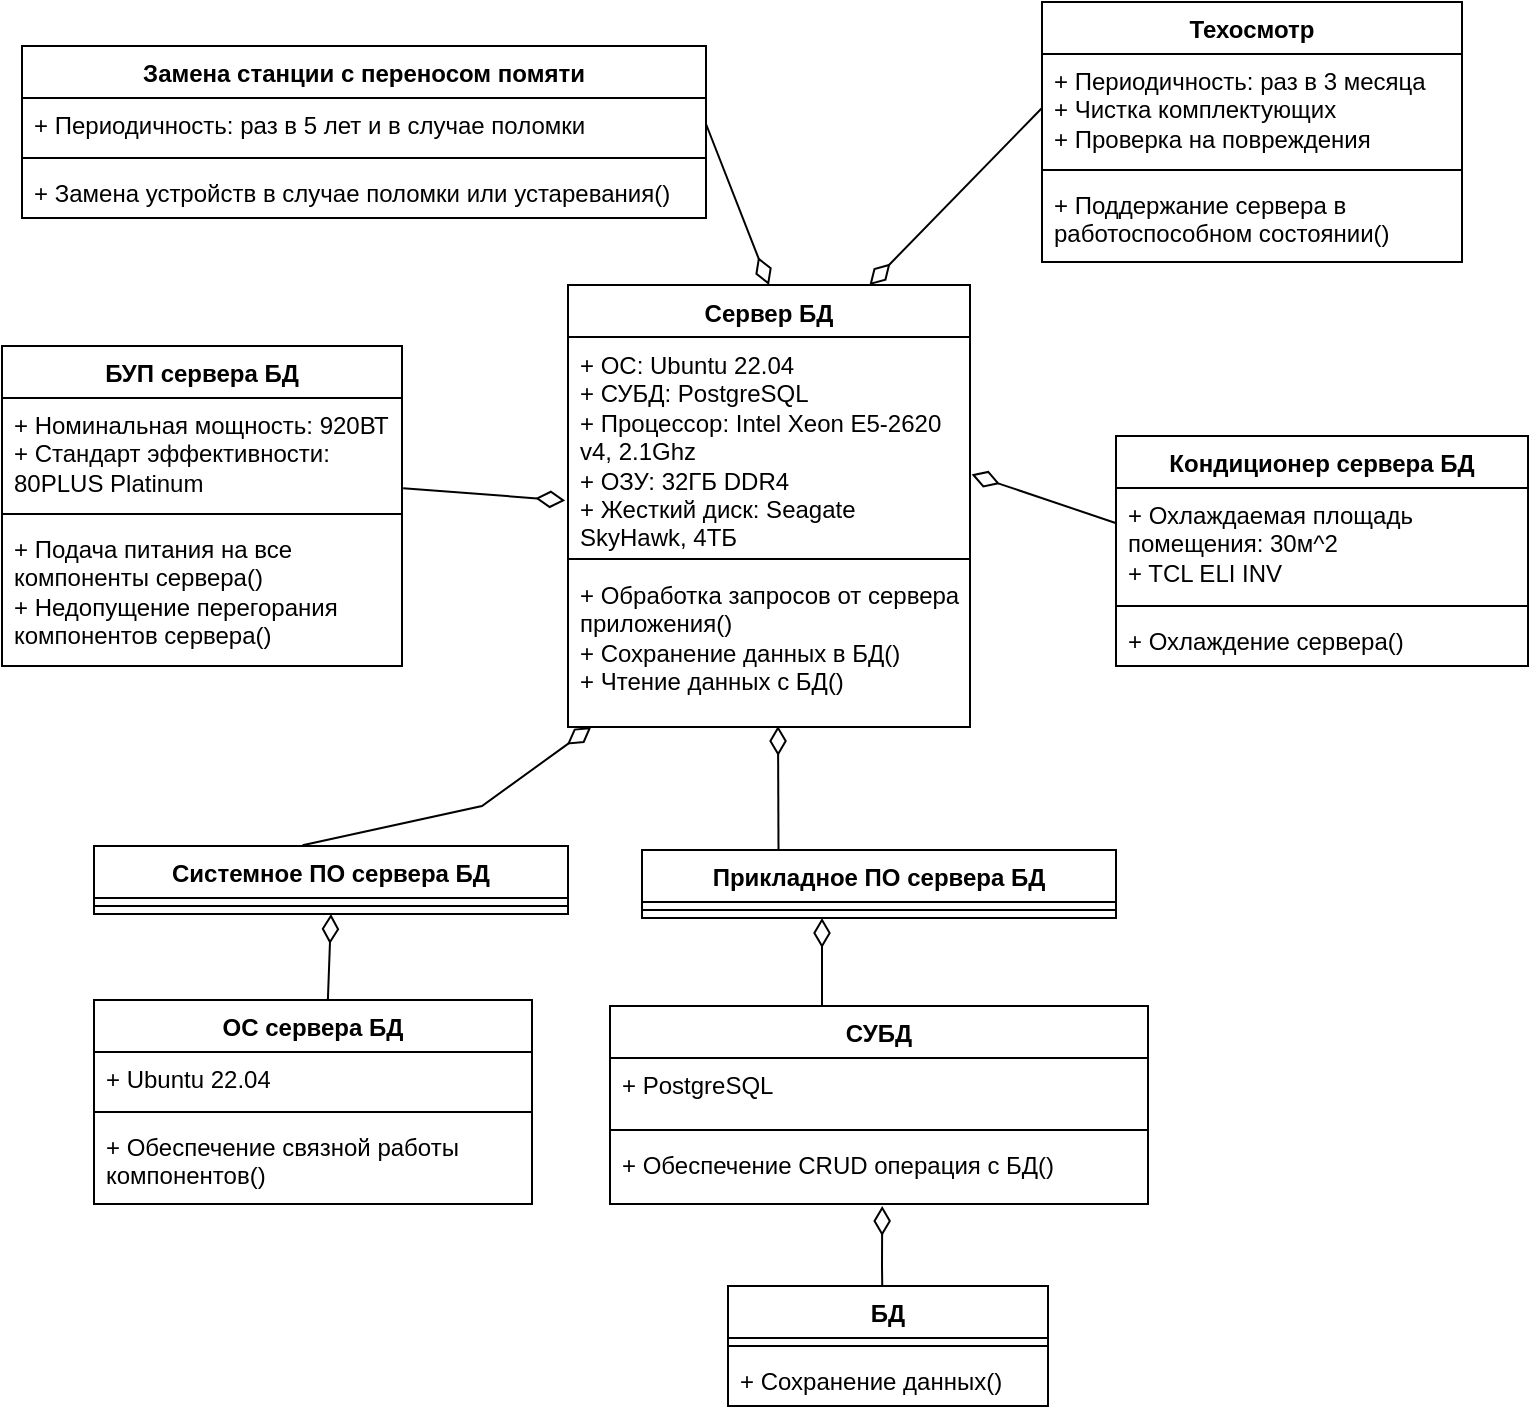 <mxfile version="24.3.1" type="github">
  <diagram name="Страница — 1" id="-gfhNMuMHV1DPvXStUE0">
    <mxGraphModel dx="473" dy="714" grid="0" gridSize="10" guides="1" tooltips="1" connect="1" arrows="1" fold="1" page="1" pageScale="1" pageWidth="827" pageHeight="1169" math="0" shadow="0">
      <root>
        <mxCell id="0" />
        <mxCell id="1" parent="0" />
        <mxCell id="fs1AD6rkraFKoTr6OKZ1-1" value="Сервер БД" style="swimlane;fontStyle=1;align=center;verticalAlign=top;childLayout=stackLayout;horizontal=1;startSize=26;horizontalStack=0;resizeParent=1;resizeParentMax=0;resizeLast=0;collapsible=1;marginBottom=0;whiteSpace=wrap;html=1;" vertex="1" parent="1">
          <mxGeometry x="1133" y="349.5" width="201" height="221" as="geometry" />
        </mxCell>
        <mxCell id="fs1AD6rkraFKoTr6OKZ1-2" value="+ ОС: Ubuntu 22.04&lt;div&gt;+ СУБД: PostgreSQL&lt;/div&gt;&lt;div&gt;+ Процессор: Intel Xeon E5-2620 v4, 2.1Ghz&lt;/div&gt;&lt;div&gt;&lt;div&gt;+ ОЗУ: 32ГБ DDR4&lt;/div&gt;&lt;div&gt;+ Жесткий диск: Seagate SkyHawk, 4ТБ&lt;br&gt;&lt;/div&gt;&lt;div&gt;&lt;br&gt;&lt;/div&gt;&lt;/div&gt;" style="text;strokeColor=none;fillColor=none;align=left;verticalAlign=top;spacingLeft=4;spacingRight=4;overflow=hidden;rotatable=0;points=[[0,0.5],[1,0.5]];portConstraint=eastwest;whiteSpace=wrap;html=1;" vertex="1" parent="fs1AD6rkraFKoTr6OKZ1-1">
          <mxGeometry y="26" width="201" height="107" as="geometry" />
        </mxCell>
        <mxCell id="fs1AD6rkraFKoTr6OKZ1-3" value="" style="line;strokeWidth=1;fillColor=none;align=left;verticalAlign=middle;spacingTop=-1;spacingLeft=3;spacingRight=3;rotatable=0;labelPosition=right;points=[];portConstraint=eastwest;strokeColor=inherit;" vertex="1" parent="fs1AD6rkraFKoTr6OKZ1-1">
          <mxGeometry y="133" width="201" height="8" as="geometry" />
        </mxCell>
        <mxCell id="fs1AD6rkraFKoTr6OKZ1-4" value="+ Обработка запросов от сервера приложения()&lt;div&gt;+ Сохранение данных в БД()&lt;/div&gt;&lt;div&gt;+ Чтение данных с БД()&lt;/div&gt;" style="text;strokeColor=none;fillColor=none;align=left;verticalAlign=top;spacingLeft=4;spacingRight=4;overflow=hidden;rotatable=0;points=[[0,0.5],[1,0.5]];portConstraint=eastwest;whiteSpace=wrap;html=1;" vertex="1" parent="fs1AD6rkraFKoTr6OKZ1-1">
          <mxGeometry y="141" width="201" height="80" as="geometry" />
        </mxCell>
        <mxCell id="fs1AD6rkraFKoTr6OKZ1-5" value="Системное ПО сервера БД" style="swimlane;fontStyle=1;align=center;verticalAlign=top;childLayout=stackLayout;horizontal=1;startSize=26;horizontalStack=0;resizeParent=1;resizeParentMax=0;resizeLast=0;collapsible=1;marginBottom=0;whiteSpace=wrap;html=1;" vertex="1" parent="1">
          <mxGeometry x="896" y="630" width="237" height="34" as="geometry" />
        </mxCell>
        <mxCell id="fs1AD6rkraFKoTr6OKZ1-6" value="" style="line;strokeWidth=1;fillColor=none;align=left;verticalAlign=middle;spacingTop=-1;spacingLeft=3;spacingRight=3;rotatable=0;labelPosition=right;points=[];portConstraint=eastwest;strokeColor=inherit;" vertex="1" parent="fs1AD6rkraFKoTr6OKZ1-5">
          <mxGeometry y="26" width="237" height="8" as="geometry" />
        </mxCell>
        <mxCell id="fs1AD6rkraFKoTr6OKZ1-7" value="Прикладное ПО сервера БД" style="swimlane;fontStyle=1;align=center;verticalAlign=top;childLayout=stackLayout;horizontal=1;startSize=26;horizontalStack=0;resizeParent=1;resizeParentMax=0;resizeLast=0;collapsible=1;marginBottom=0;whiteSpace=wrap;html=1;" vertex="1" parent="1">
          <mxGeometry x="1170" y="632" width="237" height="34" as="geometry" />
        </mxCell>
        <mxCell id="fs1AD6rkraFKoTr6OKZ1-8" value="" style="line;strokeWidth=1;fillColor=none;align=left;verticalAlign=middle;spacingTop=-1;spacingLeft=3;spacingRight=3;rotatable=0;labelPosition=right;points=[];portConstraint=eastwest;strokeColor=inherit;" vertex="1" parent="fs1AD6rkraFKoTr6OKZ1-7">
          <mxGeometry y="26" width="237" height="8" as="geometry" />
        </mxCell>
        <mxCell id="fs1AD6rkraFKoTr6OKZ1-9" value="ОС сервера БД" style="swimlane;fontStyle=1;align=center;verticalAlign=top;childLayout=stackLayout;horizontal=1;startSize=26;horizontalStack=0;resizeParent=1;resizeParentMax=0;resizeLast=0;collapsible=1;marginBottom=0;whiteSpace=wrap;html=1;" vertex="1" parent="1">
          <mxGeometry x="896" y="707" width="219" height="102" as="geometry" />
        </mxCell>
        <mxCell id="fs1AD6rkraFKoTr6OKZ1-10" value="+ Ubuntu 22.04" style="text;strokeColor=none;fillColor=none;align=left;verticalAlign=top;spacingLeft=4;spacingRight=4;overflow=hidden;rotatable=0;points=[[0,0.5],[1,0.5]];portConstraint=eastwest;whiteSpace=wrap;html=1;" vertex="1" parent="fs1AD6rkraFKoTr6OKZ1-9">
          <mxGeometry y="26" width="219" height="26" as="geometry" />
        </mxCell>
        <mxCell id="fs1AD6rkraFKoTr6OKZ1-11" value="" style="line;strokeWidth=1;fillColor=none;align=left;verticalAlign=middle;spacingTop=-1;spacingLeft=3;spacingRight=3;rotatable=0;labelPosition=right;points=[];portConstraint=eastwest;strokeColor=inherit;" vertex="1" parent="fs1AD6rkraFKoTr6OKZ1-9">
          <mxGeometry y="52" width="219" height="8" as="geometry" />
        </mxCell>
        <mxCell id="fs1AD6rkraFKoTr6OKZ1-12" value="+ Обеспечение связной работы компонентов()" style="text;strokeColor=none;fillColor=none;align=left;verticalAlign=top;spacingLeft=4;spacingRight=4;overflow=hidden;rotatable=0;points=[[0,0.5],[1,0.5]];portConstraint=eastwest;whiteSpace=wrap;html=1;" vertex="1" parent="fs1AD6rkraFKoTr6OKZ1-9">
          <mxGeometry y="60" width="219" height="42" as="geometry" />
        </mxCell>
        <mxCell id="fs1AD6rkraFKoTr6OKZ1-13" value="СУБД" style="swimlane;fontStyle=1;align=center;verticalAlign=top;childLayout=stackLayout;horizontal=1;startSize=26;horizontalStack=0;resizeParent=1;resizeParentMax=0;resizeLast=0;collapsible=1;marginBottom=0;whiteSpace=wrap;html=1;" vertex="1" parent="1">
          <mxGeometry x="1154" y="710" width="269" height="99" as="geometry" />
        </mxCell>
        <mxCell id="fs1AD6rkraFKoTr6OKZ1-14" value="+ PostgreSQL" style="text;strokeColor=none;fillColor=none;align=left;verticalAlign=top;spacingLeft=4;spacingRight=4;overflow=hidden;rotatable=0;points=[[0,0.5],[1,0.5]];portConstraint=eastwest;whiteSpace=wrap;html=1;" vertex="1" parent="fs1AD6rkraFKoTr6OKZ1-13">
          <mxGeometry y="26" width="269" height="32" as="geometry" />
        </mxCell>
        <mxCell id="fs1AD6rkraFKoTr6OKZ1-15" value="" style="line;strokeWidth=1;fillColor=none;align=left;verticalAlign=middle;spacingTop=-1;spacingLeft=3;spacingRight=3;rotatable=0;labelPosition=right;points=[];portConstraint=eastwest;strokeColor=inherit;" vertex="1" parent="fs1AD6rkraFKoTr6OKZ1-13">
          <mxGeometry y="58" width="269" height="8" as="geometry" />
        </mxCell>
        <mxCell id="fs1AD6rkraFKoTr6OKZ1-16" value="&lt;div&gt;+ Обеспечение CRUD операция с БД()&lt;/div&gt;" style="text;strokeColor=none;fillColor=none;align=left;verticalAlign=top;spacingLeft=4;spacingRight=4;overflow=hidden;rotatable=0;points=[[0,0.5],[1,0.5]];portConstraint=eastwest;whiteSpace=wrap;html=1;" vertex="1" parent="fs1AD6rkraFKoTr6OKZ1-13">
          <mxGeometry y="66" width="269" height="33" as="geometry" />
        </mxCell>
        <mxCell id="fs1AD6rkraFKoTr6OKZ1-17" value="" style="endArrow=diamondThin;endFill=0;endSize=12;html=1;rounded=0;entryX=0.5;entryY=1;entryDx=0;entryDy=0;exitX=0.534;exitY=-0.002;exitDx=0;exitDy=0;exitPerimeter=0;" edge="1" parent="1" target="fs1AD6rkraFKoTr6OKZ1-5" source="fs1AD6rkraFKoTr6OKZ1-9">
          <mxGeometry width="160" relative="1" as="geometry">
            <mxPoint x="1015" y="710" as="sourcePoint" />
            <mxPoint x="1014.07" y="667" as="targetPoint" />
            <Array as="points" />
          </mxGeometry>
        </mxCell>
        <mxCell id="fs1AD6rkraFKoTr6OKZ1-18" value="" style="endArrow=diamondThin;endFill=0;endSize=12;html=1;rounded=0;" edge="1" parent="1">
          <mxGeometry width="160" relative="1" as="geometry">
            <mxPoint x="1260" y="710" as="sourcePoint" />
            <mxPoint x="1260" y="666" as="targetPoint" />
            <Array as="points" />
          </mxGeometry>
        </mxCell>
        <mxCell id="fs1AD6rkraFKoTr6OKZ1-19" value="БД" style="swimlane;fontStyle=1;align=center;verticalAlign=top;childLayout=stackLayout;horizontal=1;startSize=26;horizontalStack=0;resizeParent=1;resizeParentMax=0;resizeLast=0;collapsible=1;marginBottom=0;whiteSpace=wrap;html=1;" vertex="1" parent="1">
          <mxGeometry x="1213" y="850" width="160" height="60" as="geometry" />
        </mxCell>
        <mxCell id="fs1AD6rkraFKoTr6OKZ1-20" value="" style="line;strokeWidth=1;fillColor=none;align=left;verticalAlign=middle;spacingTop=-1;spacingLeft=3;spacingRight=3;rotatable=0;labelPosition=right;points=[];portConstraint=eastwest;strokeColor=inherit;" vertex="1" parent="fs1AD6rkraFKoTr6OKZ1-19">
          <mxGeometry y="26" width="160" height="8" as="geometry" />
        </mxCell>
        <mxCell id="fs1AD6rkraFKoTr6OKZ1-21" value="+ Сохранение данных()" style="text;strokeColor=none;fillColor=none;align=left;verticalAlign=top;spacingLeft=4;spacingRight=4;overflow=hidden;rotatable=0;points=[[0,0.5],[1,0.5]];portConstraint=eastwest;whiteSpace=wrap;html=1;" vertex="1" parent="fs1AD6rkraFKoTr6OKZ1-19">
          <mxGeometry y="34" width="160" height="26" as="geometry" />
        </mxCell>
        <mxCell id="fs1AD6rkraFKoTr6OKZ1-22" value="" style="endArrow=diamondThin;endFill=0;endSize=12;html=1;rounded=0;entryX=0.506;entryY=1.03;entryDx=0;entryDy=0;entryPerimeter=0;exitX=0.482;exitY=-0.005;exitDx=0;exitDy=0;exitPerimeter=0;" edge="1" parent="1" source="fs1AD6rkraFKoTr6OKZ1-19" target="fs1AD6rkraFKoTr6OKZ1-16">
          <mxGeometry width="160" relative="1" as="geometry">
            <mxPoint x="1302" y="907" as="sourcePoint" />
            <mxPoint x="1301.97" y="848" as="targetPoint" />
            <Array as="points">
              <mxPoint x="1290" y="840" />
            </Array>
          </mxGeometry>
        </mxCell>
        <mxCell id="fs1AD6rkraFKoTr6OKZ1-23" value="Кондиционер сервера БД" style="swimlane;fontStyle=1;align=center;verticalAlign=top;childLayout=stackLayout;horizontal=1;startSize=26;horizontalStack=0;resizeParent=1;resizeParentMax=0;resizeLast=0;collapsible=1;marginBottom=0;whiteSpace=wrap;html=1;" vertex="1" parent="1">
          <mxGeometry x="1407" y="425" width="206" height="115" as="geometry" />
        </mxCell>
        <mxCell id="fs1AD6rkraFKoTr6OKZ1-24" value="+ Охлаждаемая площадь помещения: 30м^2&lt;div&gt;+ TCL ELI INV&lt;/div&gt;" style="text;strokeColor=none;fillColor=none;align=left;verticalAlign=top;spacingLeft=4;spacingRight=4;overflow=hidden;rotatable=0;points=[[0,0.5],[1,0.5]];portConstraint=eastwest;whiteSpace=wrap;html=1;" vertex="1" parent="fs1AD6rkraFKoTr6OKZ1-23">
          <mxGeometry y="26" width="206" height="55" as="geometry" />
        </mxCell>
        <mxCell id="fs1AD6rkraFKoTr6OKZ1-25" value="" style="line;strokeWidth=1;fillColor=none;align=left;verticalAlign=middle;spacingTop=-1;spacingLeft=3;spacingRight=3;rotatable=0;labelPosition=right;points=[];portConstraint=eastwest;strokeColor=inherit;" vertex="1" parent="fs1AD6rkraFKoTr6OKZ1-23">
          <mxGeometry y="81" width="206" height="8" as="geometry" />
        </mxCell>
        <mxCell id="fs1AD6rkraFKoTr6OKZ1-26" value="+ Охлаждение сервера()" style="text;strokeColor=none;fillColor=none;align=left;verticalAlign=top;spacingLeft=4;spacingRight=4;overflow=hidden;rotatable=0;points=[[0,0.5],[1,0.5]];portConstraint=eastwest;whiteSpace=wrap;html=1;" vertex="1" parent="fs1AD6rkraFKoTr6OKZ1-23">
          <mxGeometry y="89" width="206" height="26" as="geometry" />
        </mxCell>
        <mxCell id="fs1AD6rkraFKoTr6OKZ1-27" value="" style="endArrow=diamondThin;endFill=0;endSize=12;html=1;rounded=0;entryX=0.058;entryY=1;entryDx=0;entryDy=0;entryPerimeter=0;exitX=0.44;exitY=-0.01;exitDx=0;exitDy=0;exitPerimeter=0;" edge="1" parent="1" source="fs1AD6rkraFKoTr6OKZ1-5" target="fs1AD6rkraFKoTr6OKZ1-4">
          <mxGeometry width="160" relative="1" as="geometry">
            <mxPoint x="1030.0" y="619" as="sourcePoint" />
            <mxPoint x="1030.93" y="550" as="targetPoint" />
            <Array as="points">
              <mxPoint x="1090" y="610" />
            </Array>
          </mxGeometry>
        </mxCell>
        <mxCell id="fs1AD6rkraFKoTr6OKZ1-28" value="" style="endArrow=diamondThin;endFill=0;endSize=12;html=1;rounded=0;exitX=0.288;exitY=0.004;exitDx=0;exitDy=0;exitPerimeter=0;" edge="1" parent="1" source="fs1AD6rkraFKoTr6OKZ1-7">
          <mxGeometry width="160" relative="1" as="geometry">
            <mxPoint x="1230" y="630" as="sourcePoint" />
            <mxPoint x="1238" y="570" as="targetPoint" />
            <Array as="points" />
          </mxGeometry>
        </mxCell>
        <mxCell id="fs1AD6rkraFKoTr6OKZ1-30" value="Замена станции с переносом помяти" style="swimlane;fontStyle=1;align=center;verticalAlign=top;childLayout=stackLayout;horizontal=1;startSize=26;horizontalStack=0;resizeParent=1;resizeParentMax=0;resizeLast=0;collapsible=1;marginBottom=0;whiteSpace=wrap;html=1;" vertex="1" parent="1">
          <mxGeometry x="860" y="230" width="342" height="86" as="geometry" />
        </mxCell>
        <mxCell id="fs1AD6rkraFKoTr6OKZ1-31" value="+ Периодичность: раз в 5 лет и в случае поломки" style="text;strokeColor=none;fillColor=none;align=left;verticalAlign=top;spacingLeft=4;spacingRight=4;overflow=hidden;rotatable=0;points=[[0,0.5],[1,0.5]];portConstraint=eastwest;whiteSpace=wrap;html=1;" vertex="1" parent="fs1AD6rkraFKoTr6OKZ1-30">
          <mxGeometry y="26" width="342" height="26" as="geometry" />
        </mxCell>
        <mxCell id="fs1AD6rkraFKoTr6OKZ1-32" value="" style="line;strokeWidth=1;fillColor=none;align=left;verticalAlign=middle;spacingTop=-1;spacingLeft=3;spacingRight=3;rotatable=0;labelPosition=right;points=[];portConstraint=eastwest;strokeColor=inherit;" vertex="1" parent="fs1AD6rkraFKoTr6OKZ1-30">
          <mxGeometry y="52" width="342" height="8" as="geometry" />
        </mxCell>
        <mxCell id="fs1AD6rkraFKoTr6OKZ1-33" value="+ Замена устройств в случае поломки или устаревания()" style="text;strokeColor=none;fillColor=none;align=left;verticalAlign=top;spacingLeft=4;spacingRight=4;overflow=hidden;rotatable=0;points=[[0,0.5],[1,0.5]];portConstraint=eastwest;whiteSpace=wrap;html=1;" vertex="1" parent="fs1AD6rkraFKoTr6OKZ1-30">
          <mxGeometry y="60" width="342" height="26" as="geometry" />
        </mxCell>
        <mxCell id="fs1AD6rkraFKoTr6OKZ1-34" value="Техосмотр" style="swimlane;fontStyle=1;align=center;verticalAlign=top;childLayout=stackLayout;horizontal=1;startSize=26;horizontalStack=0;resizeParent=1;resizeParentMax=0;resizeLast=0;collapsible=1;marginBottom=0;whiteSpace=wrap;html=1;" vertex="1" parent="1">
          <mxGeometry x="1370" y="208" width="210" height="130" as="geometry" />
        </mxCell>
        <mxCell id="fs1AD6rkraFKoTr6OKZ1-35" value="+ Периодичность: раз в 3 месяца&lt;div&gt;+ Чистка комплектующих&lt;/div&gt;&lt;div&gt;+ Проверка на повреждения&lt;/div&gt;" style="text;strokeColor=none;fillColor=none;align=left;verticalAlign=top;spacingLeft=4;spacingRight=4;overflow=hidden;rotatable=0;points=[[0,0.5],[1,0.5]];portConstraint=eastwest;whiteSpace=wrap;html=1;" vertex="1" parent="fs1AD6rkraFKoTr6OKZ1-34">
          <mxGeometry y="26" width="210" height="54" as="geometry" />
        </mxCell>
        <mxCell id="fs1AD6rkraFKoTr6OKZ1-36" value="" style="line;strokeWidth=1;fillColor=none;align=left;verticalAlign=middle;spacingTop=-1;spacingLeft=3;spacingRight=3;rotatable=0;labelPosition=right;points=[];portConstraint=eastwest;strokeColor=inherit;" vertex="1" parent="fs1AD6rkraFKoTr6OKZ1-34">
          <mxGeometry y="80" width="210" height="8" as="geometry" />
        </mxCell>
        <mxCell id="fs1AD6rkraFKoTr6OKZ1-37" value="+ Поддержание сервера в работоспособном состоянии()" style="text;strokeColor=none;fillColor=none;align=left;verticalAlign=top;spacingLeft=4;spacingRight=4;overflow=hidden;rotatable=0;points=[[0,0.5],[1,0.5]];portConstraint=eastwest;whiteSpace=wrap;html=1;" vertex="1" parent="fs1AD6rkraFKoTr6OKZ1-34">
          <mxGeometry y="88" width="210" height="42" as="geometry" />
        </mxCell>
        <mxCell id="fs1AD6rkraFKoTr6OKZ1-38" value="БУП сервера БД" style="swimlane;fontStyle=1;align=center;verticalAlign=top;childLayout=stackLayout;horizontal=1;startSize=26;horizontalStack=0;resizeParent=1;resizeParentMax=0;resizeLast=0;collapsible=1;marginBottom=0;whiteSpace=wrap;html=1;" vertex="1" parent="1">
          <mxGeometry x="850" y="380" width="200" height="160" as="geometry" />
        </mxCell>
        <mxCell id="fs1AD6rkraFKoTr6OKZ1-39" value="+ Номинальная мощность: 920ВТ&lt;div&gt;+ Стандарт эффективности: 80PLUS Platinum&lt;/div&gt;" style="text;strokeColor=none;fillColor=none;align=left;verticalAlign=top;spacingLeft=4;spacingRight=4;overflow=hidden;rotatable=0;points=[[0,0.5],[1,0.5]];portConstraint=eastwest;whiteSpace=wrap;html=1;" vertex="1" parent="fs1AD6rkraFKoTr6OKZ1-38">
          <mxGeometry y="26" width="200" height="54" as="geometry" />
        </mxCell>
        <mxCell id="fs1AD6rkraFKoTr6OKZ1-40" value="" style="line;strokeWidth=1;fillColor=none;align=left;verticalAlign=middle;spacingTop=-1;spacingLeft=3;spacingRight=3;rotatable=0;labelPosition=right;points=[];portConstraint=eastwest;strokeColor=inherit;" vertex="1" parent="fs1AD6rkraFKoTr6OKZ1-38">
          <mxGeometry y="80" width="200" height="8" as="geometry" />
        </mxCell>
        <mxCell id="fs1AD6rkraFKoTr6OKZ1-41" value="+ Подача питания на все компоненты сервера()&lt;div&gt;+ Недопущение перегорания компонентов сервера()&lt;/div&gt;" style="text;strokeColor=none;fillColor=none;align=left;verticalAlign=top;spacingLeft=4;spacingRight=4;overflow=hidden;rotatable=0;points=[[0,0.5],[1,0.5]];portConstraint=eastwest;whiteSpace=wrap;html=1;" vertex="1" parent="fs1AD6rkraFKoTr6OKZ1-38">
          <mxGeometry y="88" width="200" height="72" as="geometry" />
        </mxCell>
        <mxCell id="fs1AD6rkraFKoTr6OKZ1-42" value="" style="endArrow=diamondThin;html=1;rounded=0;exitX=1.003;exitY=0.835;exitDx=0;exitDy=0;exitPerimeter=0;entryX=-0.007;entryY=0.764;entryDx=0;entryDy=0;entryPerimeter=0;endFill=0;endSize=12;" edge="1" parent="1" source="fs1AD6rkraFKoTr6OKZ1-39" target="fs1AD6rkraFKoTr6OKZ1-2">
          <mxGeometry width="50" height="50" relative="1" as="geometry">
            <mxPoint x="1200" y="570" as="sourcePoint" />
            <mxPoint x="1250" y="520" as="targetPoint" />
          </mxGeometry>
        </mxCell>
        <mxCell id="fs1AD6rkraFKoTr6OKZ1-44" value="" style="endArrow=diamondThin;html=1;rounded=0;exitX=1;exitY=0.5;exitDx=0;exitDy=0;entryX=0.5;entryY=0;entryDx=0;entryDy=0;endFill=0;endSize=12;" edge="1" parent="1" source="fs1AD6rkraFKoTr6OKZ1-31" target="fs1AD6rkraFKoTr6OKZ1-1">
          <mxGeometry width="50" height="50" relative="1" as="geometry">
            <mxPoint x="1213" y="290" as="sourcePoint" />
            <mxPoint x="1294" y="296" as="targetPoint" />
          </mxGeometry>
        </mxCell>
        <mxCell id="fs1AD6rkraFKoTr6OKZ1-45" value="" style="endArrow=diamondThin;html=1;rounded=0;exitX=0;exitY=0.5;exitDx=0;exitDy=0;entryX=0.75;entryY=0;entryDx=0;entryDy=0;endFill=0;endSize=12;" edge="1" parent="1" source="fs1AD6rkraFKoTr6OKZ1-35" target="fs1AD6rkraFKoTr6OKZ1-1">
          <mxGeometry width="50" height="50" relative="1" as="geometry">
            <mxPoint x="1241" y="290" as="sourcePoint" />
            <mxPoint x="1322" y="296" as="targetPoint" />
          </mxGeometry>
        </mxCell>
        <mxCell id="fs1AD6rkraFKoTr6OKZ1-46" value="" style="endArrow=diamondThin;html=1;rounded=0;exitX=-0.001;exitY=0.318;exitDx=0;exitDy=0;exitPerimeter=0;entryX=1.004;entryY=0.642;entryDx=0;entryDy=0;entryPerimeter=0;endFill=0;endSize=12;" edge="1" parent="1" source="fs1AD6rkraFKoTr6OKZ1-24" target="fs1AD6rkraFKoTr6OKZ1-2">
          <mxGeometry width="50" height="50" relative="1" as="geometry">
            <mxPoint x="1373" y="560" as="sourcePoint" />
            <mxPoint x="1454" y="566" as="targetPoint" />
          </mxGeometry>
        </mxCell>
      </root>
    </mxGraphModel>
  </diagram>
</mxfile>
